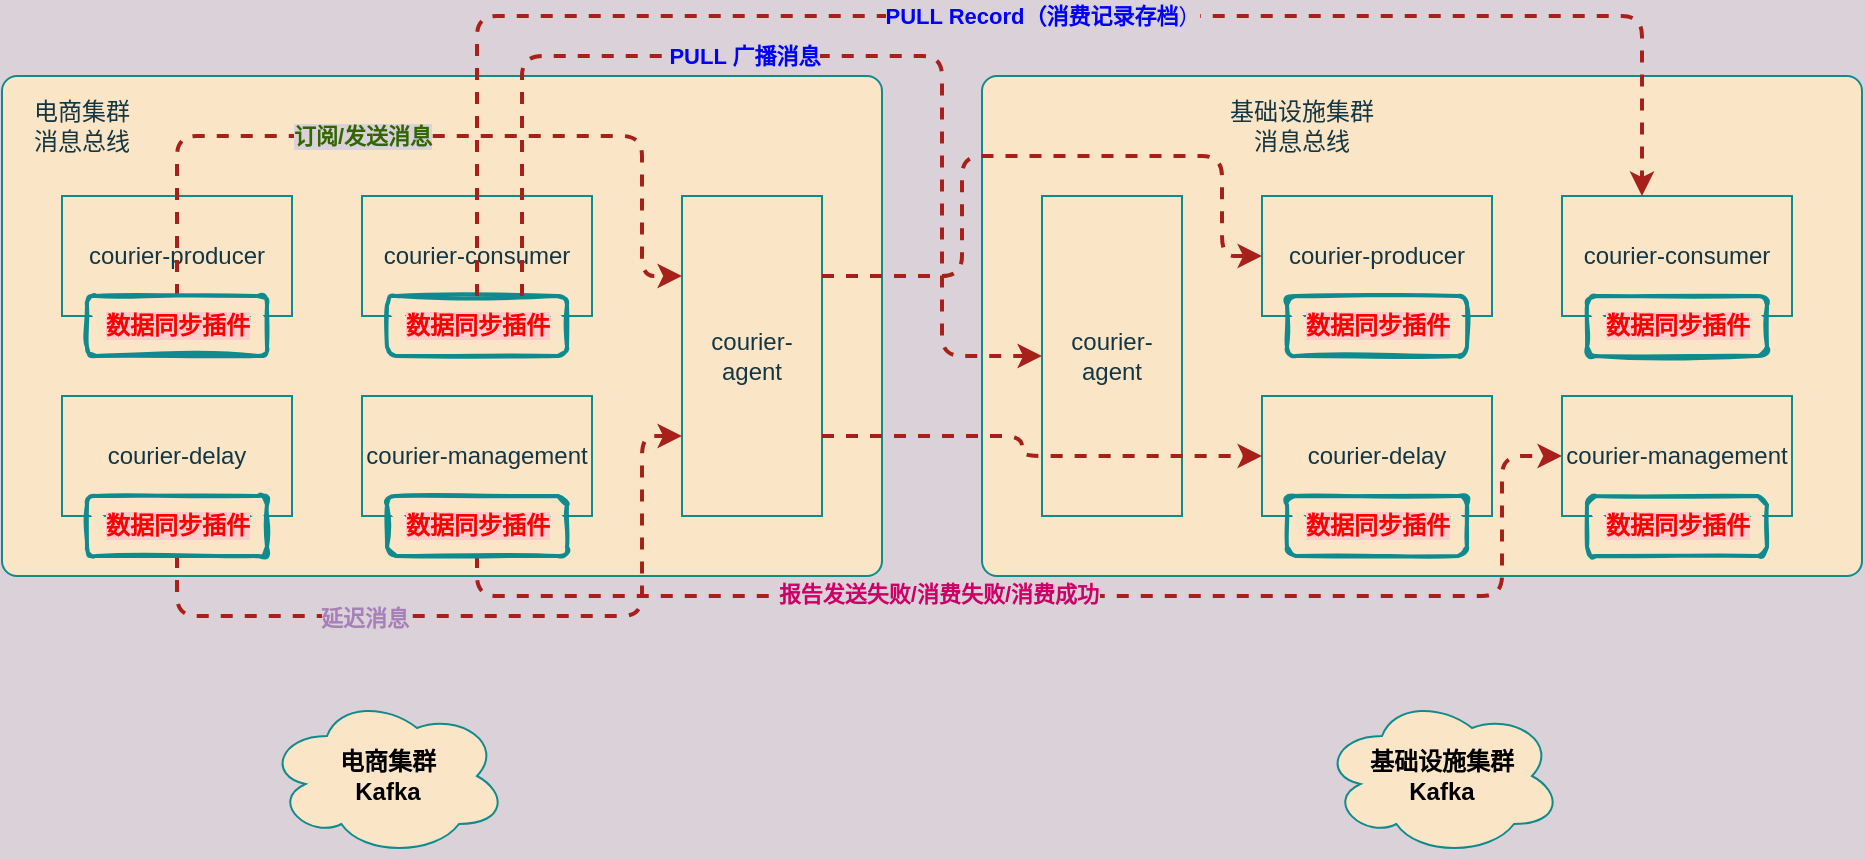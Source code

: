 <mxfile version="22.1.2" type="device" pages="2">
  <diagram id="MfODxT4glgtbZVAaTSRO" name="消息总线2.0升级示意图">
    <mxGraphModel dx="1870" dy="967" grid="1" gridSize="10" guides="1" tooltips="1" connect="1" arrows="1" fold="1" page="1" pageScale="1" pageWidth="1100" pageHeight="1700" background="#DAD2D8" math="0" shadow="0">
      <root>
        <mxCell id="0" />
        <mxCell id="1" parent="0" />
        <mxCell id="23" value="" style="rounded=1;whiteSpace=wrap;html=1;arcSize=3;fillColor=#FAE5C7;strokeColor=#0F8B8D;fontColor=#143642;" parent="1" vertex="1">
          <mxGeometry x="10" y="130" width="440" height="250" as="geometry" />
        </mxCell>
        <mxCell id="2" value="courier-producer" style="rounded=0;whiteSpace=wrap;html=1;fillColor=#FAE5C7;strokeColor=#0F8B8D;fontColor=#143642;" parent="1" vertex="1">
          <mxGeometry x="40" y="190" width="115" height="60" as="geometry" />
        </mxCell>
        <mxCell id="20" value="电商集群消息总线" style="text;html=1;strokeColor=none;fillColor=none;align=center;verticalAlign=middle;whiteSpace=wrap;rounded=0;fontColor=#143642;" parent="1" vertex="1">
          <mxGeometry x="20" y="140" width="60" height="30" as="geometry" />
        </mxCell>
        <mxCell id="24" value="courier-consumer" style="rounded=0;whiteSpace=wrap;html=1;fillColor=#FAE5C7;strokeColor=#0F8B8D;fontColor=#143642;" parent="1" vertex="1">
          <mxGeometry x="190" y="190" width="115" height="60" as="geometry" />
        </mxCell>
        <mxCell id="25" value="courier-management" style="rounded=0;whiteSpace=wrap;html=1;fillColor=#FAE5C7;strokeColor=#0F8B8D;fontColor=#143642;" parent="1" vertex="1">
          <mxGeometry x="190" y="290" width="115" height="60" as="geometry" />
        </mxCell>
        <mxCell id="26" value="courier-delay" style="rounded=0;whiteSpace=wrap;html=1;fillColor=#FAE5C7;strokeColor=#0F8B8D;fontColor=#143642;" parent="1" vertex="1">
          <mxGeometry x="40" y="290" width="115" height="60" as="geometry" />
        </mxCell>
        <mxCell id="27" value="courier-agent" style="rounded=0;whiteSpace=wrap;html=1;fillColor=#FAE5C7;strokeColor=#0F8B8D;fontColor=#143642;" parent="1" vertex="1">
          <mxGeometry x="350" y="190" width="70" height="160" as="geometry" />
        </mxCell>
        <mxCell id="28" value="" style="rounded=1;whiteSpace=wrap;html=1;arcSize=3;fillColor=#FAE5C7;strokeColor=#0F8B8D;fontColor=#143642;" parent="1" vertex="1">
          <mxGeometry x="500" y="130" width="440" height="250" as="geometry" />
        </mxCell>
        <mxCell id="52" style="edgeStyle=orthogonalEdgeStyle;orthogonalLoop=1;jettySize=auto;html=1;exitX=1;exitY=0.25;exitDx=0;exitDy=0;entryX=0;entryY=0.5;entryDx=0;entryDy=0;dashed=1;fontColor=#143642;strokeColor=#A8201A;rounded=1;strokeWidth=2;labelBackgroundColor=#DAD2D8;" parent="1" source="27" target="29" edge="1">
          <mxGeometry relative="1" as="geometry">
            <Array as="points">
              <mxPoint x="490" y="230" />
              <mxPoint x="490" y="170" />
              <mxPoint x="620" y="170" />
              <mxPoint x="620" y="220" />
            </Array>
          </mxGeometry>
        </mxCell>
        <mxCell id="29" value="courier-producer" style="rounded=0;whiteSpace=wrap;html=1;fillColor=#FAE5C7;strokeColor=#0F8B8D;fontColor=#143642;" parent="1" vertex="1">
          <mxGeometry x="640" y="190" width="115" height="60" as="geometry" />
        </mxCell>
        <mxCell id="30" value="基础设施集群消息总线" style="text;html=1;strokeColor=none;fillColor=none;align=center;verticalAlign=middle;whiteSpace=wrap;rounded=0;fontColor=#143642;" parent="1" vertex="1">
          <mxGeometry x="620" y="140" width="80" height="30" as="geometry" />
        </mxCell>
        <mxCell id="31" value="courier-consumer" style="rounded=0;whiteSpace=wrap;html=1;fillColor=#FAE5C7;strokeColor=#0F8B8D;fontColor=#143642;" parent="1" vertex="1">
          <mxGeometry x="790" y="190" width="115" height="60" as="geometry" />
        </mxCell>
        <mxCell id="32" value="courier-management" style="rounded=0;whiteSpace=wrap;html=1;fillColor=#FAE5C7;strokeColor=#0F8B8D;fontColor=#143642;" parent="1" vertex="1">
          <mxGeometry x="790" y="290" width="115" height="60" as="geometry" />
        </mxCell>
        <mxCell id="33" value="courier-delay" style="rounded=0;whiteSpace=wrap;html=1;fillColor=#FAE5C7;strokeColor=#0F8B8D;fontColor=#143642;" parent="1" vertex="1">
          <mxGeometry x="640" y="290" width="115" height="60" as="geometry" />
        </mxCell>
        <mxCell id="34" value="courier-agent" style="rounded=0;whiteSpace=wrap;html=1;fillColor=#FAE5C7;strokeColor=#0F8B8D;fontColor=#143642;" parent="1" vertex="1">
          <mxGeometry x="530" y="190" width="70" height="160" as="geometry" />
        </mxCell>
        <mxCell id="49" style="edgeStyle=orthogonalEdgeStyle;shape=link;rounded=0;orthogonalLoop=1;jettySize=auto;html=1;exitX=0.5;exitY=0;exitDx=0;exitDy=0;entryX=0.5;entryY=0;entryDx=0;entryDy=0;dashed=1;fontColor=#143642;strokeColor=none;labelBackgroundColor=#DAD2D8;" parent="1" source="35" target="39" edge="1">
          <mxGeometry relative="1" as="geometry">
            <Array as="points">
              <mxPoint x="98" y="100" />
              <mxPoint x="698" y="100" />
            </Array>
          </mxGeometry>
        </mxCell>
        <mxCell id="51" style="edgeStyle=orthogonalEdgeStyle;rounded=1;orthogonalLoop=1;jettySize=auto;html=1;exitX=0.5;exitY=0;exitDx=0;exitDy=0;entryX=0;entryY=0.25;entryDx=0;entryDy=0;dashed=1;fontColor=#143642;strokeColor=#A8201A;strokeWidth=2;labelBackgroundColor=#DAD2D8;" parent="1" source="35" target="27" edge="1">
          <mxGeometry relative="1" as="geometry">
            <Array as="points">
              <mxPoint x="98" y="160" />
              <mxPoint x="330" y="160" />
              <mxPoint x="330" y="230" />
            </Array>
          </mxGeometry>
        </mxCell>
        <mxCell id="70" value="&lt;b&gt;&lt;font color=&quot;#336600&quot;&gt;订阅/发送消息&lt;/font&gt;&lt;/b&gt;" style="edgeLabel;html=1;align=center;verticalAlign=middle;resizable=0;points=[];fontColor=#143642;labelBackgroundColor=#DAD2D8;" parent="51" vertex="1" connectable="0">
          <mxGeometry x="-0.118" y="2" relative="1" as="geometry">
            <mxPoint x="-5" y="2" as="offset" />
          </mxGeometry>
        </mxCell>
        <mxCell id="35" value="&lt;b&gt;&lt;font color=&quot;#ff0000&quot; style=&quot;background-color: rgb(255, 204, 204);&quot;&gt;数据同步插件&lt;/font&gt;&lt;/b&gt;" style="rounded=1;whiteSpace=wrap;html=1;strokeWidth=2;fillWeight=4;hachureGap=8;hachureAngle=45;fillColor=#FAE5C7;sketch=1;strokeColor=#0F8B8D;fontColor=#143642;" parent="1" vertex="1">
          <mxGeometry x="52.5" y="240" width="90" height="30" as="geometry" />
        </mxCell>
        <mxCell id="36" value="&lt;b&gt;&lt;font style=&quot;background-color: rgb(255, 204, 204);&quot; color=&quot;#ff0000&quot;&gt;数据同步插件&lt;/font&gt;&lt;/b&gt;" style="rounded=1;whiteSpace=wrap;html=1;strokeWidth=2;fillWeight=4;hachureGap=8;hachureAngle=45;fillColor=#FAE5C7;sketch=1;strokeColor=#0F8B8D;fontColor=#143642;" parent="1" vertex="1">
          <mxGeometry x="202.5" y="240" width="90" height="30" as="geometry" />
        </mxCell>
        <mxCell id="55" style="edgeStyle=orthogonalEdgeStyle;rounded=1;orthogonalLoop=1;jettySize=auto;html=1;exitX=0.5;exitY=1;exitDx=0;exitDy=0;entryX=0;entryY=0.75;entryDx=0;entryDy=0;dashed=1;strokeColor=#A8201A;strokeWidth=2;fontColor=#143642;labelBackgroundColor=#DAD2D8;" parent="1" source="37" target="27" edge="1">
          <mxGeometry relative="1" as="geometry">
            <Array as="points">
              <mxPoint x="98" y="400" />
              <mxPoint x="330" y="400" />
              <mxPoint x="330" y="310" />
            </Array>
          </mxGeometry>
        </mxCell>
        <mxCell id="71" value="&lt;b&gt;&lt;font color=&quot;#a680b8&quot;&gt;延迟消息&lt;/font&gt;&lt;/b&gt;" style="edgeLabel;html=1;align=center;verticalAlign=middle;resizable=0;points=[];fontColor=#143642;labelBackgroundColor=#DAD2D8;" parent="55" vertex="1" connectable="0">
          <mxGeometry x="-0.342" y="-1" relative="1" as="geometry">
            <mxPoint x="1" as="offset" />
          </mxGeometry>
        </mxCell>
        <mxCell id="37" value="&lt;b&gt;&lt;font style=&quot;background-color: rgb(255, 204, 204);&quot; color=&quot;#ff0000&quot;&gt;数据同步插件&lt;/font&gt;&lt;/b&gt;" style="rounded=1;whiteSpace=wrap;html=1;strokeWidth=2;fillWeight=4;hachureGap=8;hachureAngle=45;fillColor=#FAE5C7;sketch=1;strokeColor=#0F8B8D;fontColor=#143642;" parent="1" vertex="1">
          <mxGeometry x="52.5" y="340" width="90" height="30" as="geometry" />
        </mxCell>
        <mxCell id="72" style="edgeStyle=orthogonalEdgeStyle;rounded=1;orthogonalLoop=1;jettySize=auto;html=1;exitX=0.5;exitY=1;exitDx=0;exitDy=0;dashed=1;strokeColor=#A8201A;strokeWidth=2;fontColor=#143642;fillColor=#FAE5C7;labelBackgroundColor=#DAD2D8;" parent="1" source="38" target="32" edge="1">
          <mxGeometry relative="1" as="geometry">
            <Array as="points">
              <mxPoint x="248" y="390" />
              <mxPoint x="760" y="390" />
              <mxPoint x="760" y="320" />
            </Array>
          </mxGeometry>
        </mxCell>
        <mxCell id="73" value="&lt;b&gt;&lt;font color=&quot;#cc0066&quot;&gt;报告发送失败/消费失败/消费成功&lt;/font&gt;&lt;/b&gt;" style="edgeLabel;html=1;align=center;verticalAlign=middle;resizable=0;points=[];fontColor=#143642;labelBackgroundColor=#DAD2D8;" parent="72" vertex="1" connectable="0">
          <mxGeometry x="-0.211" y="1" relative="1" as="geometry">
            <mxPoint x="1" as="offset" />
          </mxGeometry>
        </mxCell>
        <mxCell id="38" value="&lt;b&gt;&lt;font style=&quot;background-color: rgb(255, 204, 204);&quot; color=&quot;#ff0000&quot;&gt;数据同步插件&lt;/font&gt;&lt;/b&gt;" style="rounded=1;whiteSpace=wrap;html=1;strokeWidth=2;fillWeight=4;hachureGap=8;hachureAngle=45;fillColor=#FAE5C7;sketch=1;strokeColor=#0F8B8D;fontColor=#143642;" parent="1" vertex="1">
          <mxGeometry x="202.5" y="340" width="90" height="30" as="geometry" />
        </mxCell>
        <mxCell id="39" value="&lt;b&gt;&lt;font style=&quot;background-color: rgb(255, 204, 204);&quot; color=&quot;#ff0000&quot;&gt;数据同步插件&lt;/font&gt;&lt;/b&gt;" style="rounded=1;whiteSpace=wrap;html=1;strokeWidth=2;fillWeight=4;hachureGap=8;hachureAngle=45;fillColor=#FAE5C7;sketch=1;strokeColor=#0F8B8D;fontColor=#143642;" parent="1" vertex="1">
          <mxGeometry x="652.5" y="240" width="90" height="30" as="geometry" />
        </mxCell>
        <mxCell id="40" value="&lt;b&gt;&lt;font style=&quot;background-color: rgb(255, 204, 204);&quot; color=&quot;#ff0000&quot;&gt;数据同步插件&lt;/font&gt;&lt;/b&gt;" style="rounded=1;whiteSpace=wrap;html=1;strokeWidth=2;fillWeight=4;hachureGap=8;hachureAngle=45;fillColor=#FAE5C7;sketch=1;strokeColor=#0F8B8D;fontColor=#143642;" parent="1" vertex="1">
          <mxGeometry x="652.5" y="340" width="90" height="30" as="geometry" />
        </mxCell>
        <mxCell id="41" value="&lt;b&gt;&lt;font style=&quot;background-color: rgb(255, 204, 204);&quot; color=&quot;#ff0000&quot;&gt;数据同步插件&lt;/font&gt;&lt;/b&gt;" style="rounded=1;whiteSpace=wrap;html=1;strokeWidth=2;fillWeight=4;hachureGap=8;hachureAngle=45;fillColor=#FAE5C7;sketch=1;strokeColor=#0F8B8D;fontColor=#143642;" parent="1" vertex="1">
          <mxGeometry x="802.5" y="340" width="90" height="30" as="geometry" />
        </mxCell>
        <mxCell id="42" value="&lt;b&gt;&lt;font style=&quot;background-color: rgb(255, 204, 204);&quot; color=&quot;#ff0000&quot;&gt;数据同步插件&lt;/font&gt;&lt;/b&gt;" style="rounded=1;whiteSpace=wrap;html=1;strokeWidth=2;fillWeight=4;hachureGap=8;hachureAngle=45;fillColor=#FAE5C7;sketch=1;strokeColor=#0F8B8D;fontColor=#143642;" parent="1" vertex="1">
          <mxGeometry x="802.5" y="240" width="90" height="30" as="geometry" />
        </mxCell>
        <mxCell id="43" value="&lt;b&gt;&lt;font color=&quot;#000000&quot;&gt;电商集群&lt;br&gt;Kafka&lt;/font&gt;&lt;/b&gt;" style="ellipse;shape=cloud;whiteSpace=wrap;html=1;fontColor=#143642;fillColor=#FAE5C7;strokeColor=#0F8B8D;" parent="1" vertex="1">
          <mxGeometry x="142.5" y="440" width="120" height="80" as="geometry" />
        </mxCell>
        <mxCell id="44" value="&lt;b&gt;&lt;font color=&quot;#000000&quot;&gt;基础设施集群&lt;br&gt;Kafka&lt;/font&gt;&lt;/b&gt;" style="ellipse;shape=cloud;whiteSpace=wrap;html=1;fontColor=#143642;fillColor=#FAE5C7;strokeColor=#0F8B8D;" parent="1" vertex="1">
          <mxGeometry x="670" y="440" width="120" height="80" as="geometry" />
        </mxCell>
        <mxCell id="54" style="edgeStyle=orthogonalEdgeStyle;rounded=1;orthogonalLoop=1;jettySize=auto;html=1;exitX=0.5;exitY=0;exitDx=0;exitDy=0;dashed=1;strokeColor=#A8201A;strokeWidth=2;fontColor=#143642;labelBackgroundColor=#DAD2D8;" parent="1" source="36" target="31" edge="1">
          <mxGeometry relative="1" as="geometry">
            <mxPoint x="820" y="190" as="targetPoint" />
            <Array as="points">
              <mxPoint x="248" y="100" />
              <mxPoint x="830" y="100" />
            </Array>
          </mxGeometry>
        </mxCell>
        <mxCell id="57" value="&lt;font color=&quot;#0000ff&quot;&gt;&lt;b style=&quot;&quot;&gt;PULL Record（消费记录存档&lt;/b&gt;）&lt;/font&gt;" style="edgeLabel;html=1;align=center;verticalAlign=middle;resizable=0;points=[];fontColor=#143642;labelBackgroundColor=#DAD2D8;" parent="54" vertex="1" connectable="0">
          <mxGeometry x="-0.152" y="3" relative="1" as="geometry">
            <mxPoint x="78" y="3" as="offset" />
          </mxGeometry>
        </mxCell>
        <mxCell id="56" style="edgeStyle=orthogonalEdgeStyle;rounded=1;orthogonalLoop=1;jettySize=auto;html=1;exitX=1;exitY=0.75;exitDx=0;exitDy=0;entryX=0;entryY=0.5;entryDx=0;entryDy=0;dashed=1;strokeColor=#A8201A;strokeWidth=2;fontColor=#143642;labelBackgroundColor=#DAD2D8;" parent="1" source="27" target="33" edge="1">
          <mxGeometry relative="1" as="geometry">
            <Array as="points">
              <mxPoint x="520" y="310" />
              <mxPoint x="520" y="320" />
            </Array>
          </mxGeometry>
        </mxCell>
        <mxCell id="62" style="edgeStyle=orthogonalEdgeStyle;rounded=1;orthogonalLoop=1;jettySize=auto;html=1;exitX=0.75;exitY=0;exitDx=0;exitDy=0;dashed=1;strokeColor=#A8201A;strokeWidth=2;fontColor=#143642;entryX=0;entryY=0.5;entryDx=0;entryDy=0;labelBackgroundColor=#DAD2D8;" parent="1" source="36" target="34" edge="1">
          <mxGeometry relative="1" as="geometry">
            <mxPoint x="240" y="280" as="sourcePoint" />
            <mxPoint x="340" y="280" as="targetPoint" />
            <Array as="points">
              <mxPoint x="270" y="120" />
              <mxPoint x="480" y="120" />
              <mxPoint x="480" y="270" />
            </Array>
          </mxGeometry>
        </mxCell>
        <mxCell id="65" value="&lt;b&gt;&lt;font color=&quot;#0000ff&quot;&gt;PULL 广播消息&lt;/font&gt;&lt;/b&gt;" style="edgeLabel;html=1;align=center;verticalAlign=middle;resizable=0;points=[];fontColor=#143642;labelBackgroundColor=#DAD2D8;" parent="62" vertex="1" connectable="0">
          <mxGeometry x="0.02" y="1" relative="1" as="geometry">
            <mxPoint x="-40" y="1" as="offset" />
          </mxGeometry>
        </mxCell>
      </root>
    </mxGraphModel>
  </diagram>
  <diagram id="48plDCBX0eDqBpxswiQl" name="第 2 页">
    <mxGraphModel dx="10540" dy="5134" grid="0" gridSize="10" guides="1" tooltips="1" connect="1" arrows="1" fold="1" page="0" pageScale="1" pageWidth="3300" pageHeight="2339" background="#F4F1DE" math="0" shadow="0">
      <root>
        <mxCell id="0" />
        <mxCell id="1" parent="0" />
        <mxCell id="92rEHbwfL_dCJVszTuG9-93" value="" style="rounded=0;whiteSpace=wrap;html=1;dashed=1;dashPattern=1 4;sketch=1;hachureGap=4;strokeColor=#E07A5F;fontFamily=Architects Daughter;fontSource=https%3A%2F%2Ffonts.googleapis.com%2Fcss%3Ffamily%3DArchitects%2BDaughter;fontSize=12;fontColor=#393C56;fillColor=#F2CC8F;" parent="1" vertex="1">
          <mxGeometry x="-6618.5" y="-1776" width="634.5" height="179" as="geometry" />
        </mxCell>
        <mxCell id="92rEHbwfL_dCJVszTuG9-91" value="" style="rounded=0;whiteSpace=wrap;html=1;dashed=1;dashPattern=1 4;sketch=1;hachureGap=4;strokeColor=#E07A5F;fontFamily=Architects Daughter;fontSource=https%3A%2F%2Ffonts.googleapis.com%2Fcss%3Ffamily%3DArchitects%2BDaughter;fontSize=12;fontColor=#393C56;fillColor=#F2CC8F;" parent="1" vertex="1">
          <mxGeometry x="-6619" y="-2040" width="637" height="232" as="geometry" />
        </mxCell>
        <mxCell id="92rEHbwfL_dCJVszTuG9-88" value="" style="rounded=0;whiteSpace=wrap;html=1;sketch=1;hachureGap=4;strokeColor=#E07A5F;fontFamily=Architects Daughter;fontSource=https%3A%2F%2Ffonts.googleapis.com%2Fcss%3Ffamily%3DArchitects%2BDaughter;fontSize=12;fontColor=#393C56;fillColor=#F2CC8F;dashed=1;dashPattern=1 4;" parent="1" vertex="1">
          <mxGeometry x="-6619" y="-2270" width="635" height="205" as="geometry" />
        </mxCell>
        <mxCell id="92rEHbwfL_dCJVszTuG9-85" value="" style="rounded=0;whiteSpace=wrap;html=1;hachureGap=4;sketch=1;fillColor=#1ba1e2;strokeColor=#006EAF;fontColor=#ffffff;" parent="1" vertex="1">
          <mxGeometry x="-6596" y="-2133" width="217" height="50" as="geometry" />
        </mxCell>
        <mxCell id="92rEHbwfL_dCJVszTuG9-7" style="edgeStyle=none;sketch=1;hachureGap=4;orthogonalLoop=1;jettySize=auto;html=1;exitX=1;exitY=0.5;exitDx=0;exitDy=0;entryX=0;entryY=0.5;entryDx=0;entryDy=0;strokeColor=#E07A5F;fontFamily=Architects Daughter;fontSource=https%3A%2F%2Ffonts.googleapis.com%2Fcss%3Ffamily%3DArchitects%2BDaughter;fontSize=16;fontColor=#393C56;endArrow=open;endFill=0;startSize=14;endSize=14;sourcePerimeterSpacing=8;targetPerimeterSpacing=8;fillColor=#F2CC8F;" parent="1" source="F3UbSJSfpy2J_6zOCh7w-1" target="92rEHbwfL_dCJVszTuG9-1" edge="1">
          <mxGeometry relative="1" as="geometry" />
        </mxCell>
        <mxCell id="92rEHbwfL_dCJVszTuG9-12" value="RPC" style="edgeLabel;html=1;align=center;verticalAlign=middle;resizable=0;points=[];fontSize=12;fontFamily=Architects Daughter;fontColor=#393C56;" parent="92rEHbwfL_dCJVszTuG9-7" vertex="1" connectable="0">
          <mxGeometry x="-0.19" y="2" relative="1" as="geometry">
            <mxPoint as="offset" />
          </mxGeometry>
        </mxCell>
        <mxCell id="F3UbSJSfpy2J_6zOCh7w-1" value="订单服务" style="rounded=0;whiteSpace=wrap;html=1;hachureGap=4;sketch=1;fillColor=#F2CC8F;strokeColor=#E07A5F;fontColor=#393C56;" parent="1" vertex="1">
          <mxGeometry x="-6573" y="-2601.54" width="99" height="45" as="geometry" />
        </mxCell>
        <mxCell id="92rEHbwfL_dCJVszTuG9-28" style="edgeStyle=none;sketch=1;hachureGap=4;orthogonalLoop=1;jettySize=auto;html=1;exitX=0.25;exitY=1;exitDx=0;exitDy=0;entryX=0.25;entryY=0;entryDx=0;entryDy=0;shadow=0;strokeColor=#E07A5F;fontFamily=Architects Daughter;fontSource=https%3A%2F%2Ffonts.googleapis.com%2Fcss%3Ffamily%3DArchitects%2BDaughter;fontSize=12;fontColor=#393C56;endArrow=open;endFill=0;sourcePerimeterSpacing=8;targetPerimeterSpacing=8;fillColor=#F2CC8F;" parent="1" source="92rEHbwfL_dCJVszTuG9-1" target="92rEHbwfL_dCJVszTuG9-2" edge="1">
          <mxGeometry relative="1" as="geometry" />
        </mxCell>
        <mxCell id="92rEHbwfL_dCJVszTuG9-1" value="消息生产" style="rounded=0;whiteSpace=wrap;html=1;hachureGap=4;sketch=1;fillColor=#cdeb8b;strokeColor=#36393d;" parent="1" vertex="1">
          <mxGeometry x="-6314" y="-2601.54" width="99" height="45" as="geometry" />
        </mxCell>
        <mxCell id="92rEHbwfL_dCJVszTuG9-29" style="edgeStyle=none;sketch=1;hachureGap=4;orthogonalLoop=1;jettySize=auto;html=1;exitX=0.25;exitY=1;exitDx=0;exitDy=0;entryX=0.25;entryY=0;entryDx=0;entryDy=0;shadow=0;strokeColor=#E07A5F;fontFamily=Architects Daughter;fontSource=https%3A%2F%2Ffonts.googleapis.com%2Fcss%3Ffamily%3DArchitects%2BDaughter;fontSize=12;fontColor=#393C56;endArrow=open;endFill=0;sourcePerimeterSpacing=8;targetPerimeterSpacing=8;fillColor=#F2CC8F;" parent="1" source="92rEHbwfL_dCJVszTuG9-2" target="92rEHbwfL_dCJVszTuG9-3" edge="1">
          <mxGeometry relative="1" as="geometry" />
        </mxCell>
        <mxCell id="92rEHbwfL_dCJVszTuG9-30" style="edgeStyle=none;sketch=1;hachureGap=4;orthogonalLoop=1;jettySize=auto;html=1;exitX=0.75;exitY=0;exitDx=0;exitDy=0;entryX=0.75;entryY=1;entryDx=0;entryDy=0;shadow=0;strokeColor=#E07A5F;fontFamily=Architects Daughter;fontSource=https%3A%2F%2Ffonts.googleapis.com%2Fcss%3Ffamily%3DArchitects%2BDaughter;fontSize=12;fontColor=#393C56;endArrow=open;endFill=0;sourcePerimeterSpacing=8;targetPerimeterSpacing=8;fillColor=#F2CC8F;" parent="1" source="92rEHbwfL_dCJVszTuG9-2" target="92rEHbwfL_dCJVszTuG9-1" edge="1">
          <mxGeometry relative="1" as="geometry" />
        </mxCell>
        <mxCell id="92rEHbwfL_dCJVszTuG9-2" value="Kafka集群" style="rounded=0;whiteSpace=wrap;html=1;hachureGap=4;sketch=1;fillColor=#cdeb8b;strokeColor=#36393d;" parent="1" vertex="1">
          <mxGeometry x="-6314" y="-2522" width="99" height="45" as="geometry" />
        </mxCell>
        <mxCell id="92rEHbwfL_dCJVszTuG9-10" style="edgeStyle=none;sketch=1;hachureGap=4;orthogonalLoop=1;jettySize=auto;html=1;exitX=1;exitY=0.5;exitDx=0;exitDy=0;entryX=0;entryY=0.5;entryDx=0;entryDy=0;strokeColor=#E07A5F;fontFamily=Architects Daughter;fontSource=https%3A%2F%2Ffonts.googleapis.com%2Fcss%3Ffamily%3DArchitects%2BDaughter;fontSize=12;fontColor=#393C56;endArrow=open;endFill=0;startSize=14;endSize=14;sourcePerimeterSpacing=8;targetPerimeterSpacing=8;fillColor=#F2CC8F;" parent="1" source="92rEHbwfL_dCJVszTuG9-3" target="92rEHbwfL_dCJVszTuG9-9" edge="1">
          <mxGeometry relative="1" as="geometry" />
        </mxCell>
        <mxCell id="92rEHbwfL_dCJVszTuG9-11" value="RPC" style="edgeLabel;html=1;align=center;verticalAlign=middle;resizable=0;points=[];fontSize=12;fontFamily=Architects Daughter;fontColor=#393C56;" parent="92rEHbwfL_dCJVszTuG9-10" vertex="1" connectable="0">
          <mxGeometry x="0.109" y="-1" relative="1" as="geometry">
            <mxPoint as="offset" />
          </mxGeometry>
        </mxCell>
        <mxCell id="92rEHbwfL_dCJVszTuG9-27" style="edgeStyle=none;sketch=1;hachureGap=4;orthogonalLoop=1;jettySize=auto;html=1;exitX=0.75;exitY=0;exitDx=0;exitDy=0;entryX=0.75;entryY=1;entryDx=0;entryDy=0;shadow=0;strokeColor=#E07A5F;fontFamily=Architects Daughter;fontSource=https%3A%2F%2Ffonts.googleapis.com%2Fcss%3Ffamily%3DArchitects%2BDaughter;fontSize=12;fontColor=#393C56;endArrow=open;endFill=0;sourcePerimeterSpacing=8;targetPerimeterSpacing=8;fillColor=#F2CC8F;" parent="1" source="92rEHbwfL_dCJVszTuG9-3" target="92rEHbwfL_dCJVszTuG9-2" edge="1">
          <mxGeometry relative="1" as="geometry" />
        </mxCell>
        <mxCell id="92rEHbwfL_dCJVszTuG9-3" value="消息消费" style="rounded=0;whiteSpace=wrap;html=1;hachureGap=4;sketch=1;fillColor=#cdeb8b;strokeColor=#36393d;" parent="1" vertex="1">
          <mxGeometry x="-6314" y="-2441.54" width="99" height="45" as="geometry" />
        </mxCell>
        <mxCell id="92rEHbwfL_dCJVszTuG9-9" value="用户服务" style="rounded=0;whiteSpace=wrap;html=1;hachureGap=4;sketch=1;fillColor=#F2CC8F;strokeColor=#E07A5F;fontColor=#393C56;" parent="1" vertex="1">
          <mxGeometry x="-6050" y="-2441.54" width="99" height="45" as="geometry" />
        </mxCell>
        <mxCell id="92rEHbwfL_dCJVszTuG9-14" value="" style="edgeStyle=none;orthogonalLoop=1;jettySize=auto;html=1;sketch=0;hachureGap=4;strokeColor=#0e8088;fontFamily=Architects Daughter;fontSource=https%3A%2F%2Ffonts.googleapis.com%2Fcss%3Ffamily%3DArchitects%2BDaughter;fontSize=12;fontColor=#393C56;endArrow=none;endFill=0;startSize=14;endSize=14;sourcePerimeterSpacing=8;targetPerimeterSpacing=8;fillColor=#b0e3e6;dashed=1;dashPattern=1 4;" parent="1" edge="1">
          <mxGeometry width="120" relative="1" as="geometry">
            <mxPoint x="-6342" y="-2626" as="sourcePoint" />
            <mxPoint x="-6342" y="-2364" as="targetPoint" />
            <Array as="points" />
          </mxGeometry>
        </mxCell>
        <mxCell id="92rEHbwfL_dCJVszTuG9-15" value="" style="edgeStyle=none;orthogonalLoop=1;jettySize=auto;html=1;sketch=0;hachureGap=4;strokeColor=#0e8088;fontFamily=Architects Daughter;fontSource=https%3A%2F%2Ffonts.googleapis.com%2Fcss%3Ffamily%3DArchitects%2BDaughter;fontSize=12;fontColor=#393C56;endArrow=none;endFill=0;startSize=14;endSize=14;sourcePerimeterSpacing=8;targetPerimeterSpacing=8;fillColor=#b0e3e6;dashed=1;dashPattern=1 4;" parent="1" edge="1">
          <mxGeometry width="120" relative="1" as="geometry">
            <mxPoint x="-6194" y="-2622" as="sourcePoint" />
            <mxPoint x="-6194" y="-2360" as="targetPoint" />
            <Array as="points" />
          </mxGeometry>
        </mxCell>
        <mxCell id="92rEHbwfL_dCJVszTuG9-16" value="消息服务" style="text;html=1;align=center;verticalAlign=middle;resizable=0;points=[];autosize=1;strokeColor=none;fillColor=none;dashed=1;sketch=1;hachureGap=4;fontFamily=Architects Daughter;fontSource=https%3A%2F%2Ffonts.googleapis.com%2Fcss%3Ffamily%3DArchitects%2BDaughter;fontSize=12;fontColor=#393C56;" parent="1" vertex="1">
          <mxGeometry x="-6297.5" y="-2673" width="66" height="26" as="geometry" />
        </mxCell>
        <mxCell id="92rEHbwfL_dCJVszTuG9-17" value="" style="edgeStyle=none;orthogonalLoop=1;jettySize=auto;html=1;sketch=0;hachureGap=4;strokeColor=#b46504;fontFamily=Architects Daughter;fontSource=https%3A%2F%2Ffonts.googleapis.com%2Fcss%3Ffamily%3DArchitects%2BDaughter;fontSize=12;fontColor=#393C56;endArrow=none;endFill=0;startSize=14;endSize=14;sourcePerimeterSpacing=8;targetPerimeterSpacing=8;fillColor=#fad7ac;dashed=1;dashPattern=1 4;" parent="1" edge="1">
          <mxGeometry width="120" relative="1" as="geometry">
            <mxPoint x="-6589" y="-2622" as="sourcePoint" />
            <mxPoint x="-6589" y="-2360" as="targetPoint" />
            <Array as="points" />
          </mxGeometry>
        </mxCell>
        <mxCell id="92rEHbwfL_dCJVszTuG9-18" value="" style="edgeStyle=none;orthogonalLoop=1;jettySize=auto;html=1;sketch=0;hachureGap=4;strokeColor=#b46504;fontFamily=Architects Daughter;fontSource=https%3A%2F%2Ffonts.googleapis.com%2Fcss%3Ffamily%3DArchitects%2BDaughter;fontSize=12;fontColor=#393C56;endArrow=none;endFill=0;startSize=14;endSize=14;sourcePerimeterSpacing=8;targetPerimeterSpacing=8;fillColor=#fad7ac;dashed=1;dashPattern=1 4;" parent="1" edge="1">
          <mxGeometry width="120" relative="1" as="geometry">
            <mxPoint x="-6460" y="-2622" as="sourcePoint" />
            <mxPoint x="-6460" y="-2360" as="targetPoint" />
            <Array as="points" />
          </mxGeometry>
        </mxCell>
        <mxCell id="92rEHbwfL_dCJVszTuG9-19" value="" style="edgeStyle=none;orthogonalLoop=1;jettySize=auto;html=1;sketch=0;hachureGap=4;strokeColor=#b46504;fontFamily=Architects Daughter;fontSource=https%3A%2F%2Ffonts.googleapis.com%2Fcss%3Ffamily%3DArchitects%2BDaughter;fontSize=12;fontColor=#393C56;endArrow=none;endFill=0;startSize=14;endSize=14;sourcePerimeterSpacing=8;targetPerimeterSpacing=8;fillColor=#fad7ac;dashed=1;dashPattern=1 4;" parent="1" edge="1">
          <mxGeometry width="120" relative="1" as="geometry">
            <mxPoint x="-6075" y="-2620" as="sourcePoint" />
            <mxPoint x="-6075" y="-2358" as="targetPoint" />
            <Array as="points" />
          </mxGeometry>
        </mxCell>
        <mxCell id="92rEHbwfL_dCJVszTuG9-20" value="" style="edgeStyle=none;orthogonalLoop=1;jettySize=auto;html=1;sketch=0;hachureGap=4;strokeColor=#b46504;fontFamily=Architects Daughter;fontSource=https%3A%2F%2Ffonts.googleapis.com%2Fcss%3Ffamily%3DArchitects%2BDaughter;fontSize=12;fontColor=#393C56;endArrow=none;endFill=0;startSize=14;endSize=14;sourcePerimeterSpacing=8;targetPerimeterSpacing=8;fillColor=#fad7ac;dashed=1;dashPattern=1 4;shadow=0;" parent="1" edge="1">
          <mxGeometry width="120" relative="1" as="geometry">
            <mxPoint x="-5931" y="-2625" as="sourcePoint" />
            <mxPoint x="-5931" y="-2363" as="targetPoint" />
            <Array as="points" />
          </mxGeometry>
        </mxCell>
        <mxCell id="92rEHbwfL_dCJVszTuG9-21" value="团队A" style="text;html=1;align=center;verticalAlign=middle;resizable=0;points=[];autosize=1;strokeColor=none;fillColor=none;dashed=1;sketch=1;hachureGap=4;fontFamily=Architects Daughter;fontSource=https%3A%2F%2Ffonts.googleapis.com%2Fcss%3Ffamily%3DArchitects%2BDaughter;fontSize=12;fontColor=#393C56;" parent="1" vertex="1">
          <mxGeometry x="-6545" y="-2673" width="50" height="26" as="geometry" />
        </mxCell>
        <mxCell id="92rEHbwfL_dCJVszTuG9-22" value="团队B" style="text;html=1;align=center;verticalAlign=middle;resizable=0;points=[];autosize=1;strokeColor=none;fillColor=none;dashed=1;sketch=1;hachureGap=4;fontFamily=Architects Daughter;fontSource=https%3A%2F%2Ffonts.googleapis.com%2Fcss%3Ffamily%3DArchitects%2BDaughter;fontSize=12;fontColor=#393C56;" parent="1" vertex="1">
          <mxGeometry x="-6031" y="-2673" width="51" height="26" as="geometry" />
        </mxCell>
        <mxCell id="92rEHbwfL_dCJVszTuG9-25" value="" style="edgeStyle=none;orthogonalLoop=1;jettySize=auto;html=1;rounded=1;shadow=0;sketch=1;hachureGap=4;strokeColor=#E07A5F;fontFamily=Architects Daughter;fontSource=https%3A%2F%2Ffonts.googleapis.com%2Fcss%3Ffamily%3DArchitects%2BDaughter;fontSize=12;fontColor=#393C56;endArrow=open;endFill=0;sourcePerimeterSpacing=8;targetPerimeterSpacing=8;fillColor=#F2CC8F;entryX=0;entryY=0.5;entryDx=0;entryDy=0;shape=flexArrow;startArrow=none;startFill=0;strokeWidth=1;endSize=6;startSize=6;" parent="1" target="F3UbSJSfpy2J_6zOCh7w-1" edge="1">
          <mxGeometry width="140" relative="1" as="geometry">
            <mxPoint x="-6667" y="-2579" as="sourcePoint" />
            <mxPoint x="-6573" y="-2579.38" as="targetPoint" />
            <Array as="points" />
          </mxGeometry>
        </mxCell>
        <mxCell id="92rEHbwfL_dCJVszTuG9-26" value="下单" style="edgeLabel;html=1;align=center;verticalAlign=middle;resizable=0;points=[];fontSize=12;fontFamily=Architects Daughter;fontColor=#393C56;" parent="92rEHbwfL_dCJVszTuG9-25" vertex="1" connectable="0">
          <mxGeometry x="-0.113" relative="1" as="geometry">
            <mxPoint as="offset" />
          </mxGeometry>
        </mxCell>
        <mxCell id="92rEHbwfL_dCJVszTuG9-35" style="edgeStyle=none;sketch=1;hachureGap=4;orthogonalLoop=1;jettySize=auto;html=1;exitX=0.25;exitY=1;exitDx=0;exitDy=0;entryX=0.25;entryY=0;entryDx=0;entryDy=0;shadow=0;strokeColor=#E07A5F;fontFamily=Architects Daughter;fontSource=https%3A%2F%2Ffonts.googleapis.com%2Fcss%3Ffamily%3DArchitects%2BDaughter;fontSize=12;fontColor=#393C56;endArrow=open;endFill=0;sourcePerimeterSpacing=8;targetPerimeterSpacing=8;fillColor=#F2CC8F;" parent="1" source="92rEHbwfL_dCJVszTuG9-36" target="92rEHbwfL_dCJVszTuG9-39" edge="1">
          <mxGeometry relative="1" as="geometry" />
        </mxCell>
        <mxCell id="92rEHbwfL_dCJVszTuG9-80" style="edgeStyle=none;shape=connector;sketch=1;hachureGap=4;orthogonalLoop=1;jettySize=auto;html=1;exitX=1;exitY=0.5;exitDx=0;exitDy=0;entryX=0;entryY=0.5;entryDx=0;entryDy=0;entryPerimeter=0;shadow=0;labelBackgroundColor=default;strokeColor=#E07A5F;fontFamily=Architects Daughter;fontSource=https%3A%2F%2Ffonts.googleapis.com%2Fcss%3Ffamily%3DArchitects%2BDaughter;fontSize=12;fontColor=#393C56;endArrow=open;endFill=0;startSize=2;endSize=6;sourcePerimeterSpacing=8;targetPerimeterSpacing=8;fillColor=#F2CC8F;curved=1;" parent="1" source="92rEHbwfL_dCJVszTuG9-36" target="92rEHbwfL_dCJVszTuG9-70" edge="1">
          <mxGeometry relative="1" as="geometry" />
        </mxCell>
        <mxCell id="92rEHbwfL_dCJVszTuG9-81" value="消息存储" style="edgeLabel;html=1;align=center;verticalAlign=middle;resizable=0;points=[];fontSize=12;fontFamily=Architects Daughter;fontColor=#393C56;" parent="92rEHbwfL_dCJVszTuG9-80" vertex="1" connectable="0">
          <mxGeometry x="0.099" y="1" relative="1" as="geometry">
            <mxPoint as="offset" />
          </mxGeometry>
        </mxCell>
        <mxCell id="92rEHbwfL_dCJVszTuG9-36" value="消息生产" style="rounded=0;whiteSpace=wrap;html=1;hachureGap=4;sketch=1;fillColor=#cdeb8b;strokeColor=#36393d;" parent="1" vertex="1">
          <mxGeometry x="-6590" y="-2013" width="99" height="45" as="geometry" />
        </mxCell>
        <mxCell id="92rEHbwfL_dCJVszTuG9-37" style="edgeStyle=none;sketch=1;hachureGap=4;orthogonalLoop=1;jettySize=auto;html=1;exitX=0.25;exitY=1;exitDx=0;exitDy=0;entryX=0.114;entryY=0.038;entryDx=0;entryDy=0;shadow=0;strokeColor=#E07A5F;fontFamily=Architects Daughter;fontSource=https%3A%2F%2Ffonts.googleapis.com%2Fcss%3Ffamily%3DArchitects%2BDaughter;fontSize=12;fontColor=#393C56;endArrow=open;endFill=0;sourcePerimeterSpacing=8;targetPerimeterSpacing=8;fillColor=#F2CC8F;entryPerimeter=0;" parent="1" source="92rEHbwfL_dCJVszTuG9-39" target="92rEHbwfL_dCJVszTuG9-43" edge="1">
          <mxGeometry relative="1" as="geometry" />
        </mxCell>
        <mxCell id="92rEHbwfL_dCJVszTuG9-38" style="edgeStyle=none;sketch=1;hachureGap=4;orthogonalLoop=1;jettySize=auto;html=1;exitX=0.75;exitY=0;exitDx=0;exitDy=0;entryX=0.75;entryY=1;entryDx=0;entryDy=0;shadow=0;strokeColor=#E07A5F;fontFamily=Architects Daughter;fontSource=https%3A%2F%2Ffonts.googleapis.com%2Fcss%3Ffamily%3DArchitects%2BDaughter;fontSize=12;fontColor=#393C56;endArrow=open;endFill=0;sourcePerimeterSpacing=8;targetPerimeterSpacing=8;fillColor=#F2CC8F;" parent="1" source="92rEHbwfL_dCJVszTuG9-39" target="92rEHbwfL_dCJVszTuG9-36" edge="1">
          <mxGeometry relative="1" as="geometry" />
        </mxCell>
        <mxCell id="92rEHbwfL_dCJVszTuG9-39" value="Kafka集群" style="rounded=0;whiteSpace=wrap;html=1;hachureGap=4;sketch=1;fillColor=#cdeb8b;strokeColor=#36393d;" parent="1" vertex="1">
          <mxGeometry x="-6590" y="-1938" width="99" height="45" as="geometry" />
        </mxCell>
        <mxCell id="92rEHbwfL_dCJVszTuG9-40" style="edgeStyle=none;sketch=1;hachureGap=4;orthogonalLoop=1;jettySize=auto;html=1;entryX=0.75;entryY=0;entryDx=0;entryDy=0;strokeColor=#E07A5F;fontFamily=Architects Daughter;fontSource=https%3A%2F%2Ffonts.googleapis.com%2Fcss%3Ffamily%3DArchitects%2BDaughter;fontSize=12;fontColor=#393C56;endArrow=open;endFill=0;startSize=14;endSize=8;sourcePerimeterSpacing=8;targetPerimeterSpacing=8;fillColor=#F2CC8F;exitX=0.151;exitY=0.974;exitDx=0;exitDy=0;exitPerimeter=0;" parent="1" source="92rEHbwfL_dCJVszTuG9-43" target="92rEHbwfL_dCJVszTuG9-107" edge="1">
          <mxGeometry relative="1" as="geometry">
            <mxPoint x="-6543" y="-1822" as="sourcePoint" />
          </mxGeometry>
        </mxCell>
        <mxCell id="92rEHbwfL_dCJVszTuG9-41" value="推送消息" style="edgeLabel;html=1;align=center;verticalAlign=middle;resizable=0;points=[];fontSize=12;fontFamily=Architects Daughter;fontColor=#393C56;" parent="92rEHbwfL_dCJVszTuG9-40" vertex="1" connectable="0">
          <mxGeometry x="0.109" y="-1" relative="1" as="geometry">
            <mxPoint x="1" y="-13" as="offset" />
          </mxGeometry>
        </mxCell>
        <mxCell id="92rEHbwfL_dCJVszTuG9-42" style="edgeStyle=none;sketch=1;hachureGap=4;orthogonalLoop=1;jettySize=auto;html=1;exitX=0.333;exitY=-0.037;exitDx=0;exitDy=0;entryX=0.75;entryY=1;entryDx=0;entryDy=0;shadow=0;strokeColor=#E07A5F;fontFamily=Architects Daughter;fontSource=https%3A%2F%2Ffonts.googleapis.com%2Fcss%3Ffamily%3DArchitects%2BDaughter;fontSize=12;fontColor=#393C56;endArrow=open;endFill=0;sourcePerimeterSpacing=8;targetPerimeterSpacing=8;fillColor=#F2CC8F;exitPerimeter=0;" parent="1" source="92rEHbwfL_dCJVszTuG9-43" target="92rEHbwfL_dCJVszTuG9-39" edge="1">
          <mxGeometry relative="1" as="geometry" />
        </mxCell>
        <mxCell id="92rEHbwfL_dCJVszTuG9-114" style="edgeStyle=none;shape=connector;curved=1;rounded=1;sketch=1;hachureGap=4;orthogonalLoop=1;jettySize=auto;html=1;exitX=1;exitY=0.5;exitDx=0;exitDy=0;entryX=0;entryY=0;entryDx=0;entryDy=46.5;entryPerimeter=0;shadow=0;labelBackgroundColor=default;strokeColor=#E07A5F;fontFamily=Architects Daughter;fontSource=https%3A%2F%2Ffonts.googleapis.com%2Fcss%3Ffamily%3DArchitects%2BDaughter;fontSize=12;fontColor=#000000;endArrow=open;endFill=0;startSize=2;endSize=8;sourcePerimeterSpacing=8;targetPerimeterSpacing=8;fillColor=#F2CC8F;" parent="1" source="92rEHbwfL_dCJVszTuG9-43" target="92rEHbwfL_dCJVszTuG9-70" edge="1">
          <mxGeometry relative="1" as="geometry" />
        </mxCell>
        <mxCell id="92rEHbwfL_dCJVszTuG9-115" value="消费记录" style="edgeLabel;html=1;align=center;verticalAlign=middle;resizable=0;points=[];fontSize=12;fontFamily=Architects Daughter;fontColor=#000000;" parent="92rEHbwfL_dCJVszTuG9-114" vertex="1" connectable="0">
          <mxGeometry x="-0.139" y="-2" relative="1" as="geometry">
            <mxPoint as="offset" />
          </mxGeometry>
        </mxCell>
        <mxCell id="92rEHbwfL_dCJVszTuG9-43" value="" style="rounded=0;whiteSpace=wrap;html=1;hachureGap=4;sketch=1;fillColor=#cdeb8b;strokeColor=#36393d;" parent="1" vertex="1">
          <mxGeometry x="-6590" y="-1867.54" width="224" height="44.54" as="geometry" />
        </mxCell>
        <mxCell id="92rEHbwfL_dCJVszTuG9-44" value="执行消息业务" style="rounded=0;whiteSpace=wrap;html=1;hachureGap=4;sketch=1;fillColor=#F2CC8F;strokeColor=#E07A5F;fontColor=#393C56;" parent="1" vertex="1">
          <mxGeometry x="-6590" y="-1658" width="99" height="45" as="geometry" />
        </mxCell>
        <mxCell id="92rEHbwfL_dCJVszTuG9-47" value="消息服务" style="text;html=1;align=center;verticalAlign=middle;resizable=0;points=[];autosize=1;strokeColor=none;fillColor=none;dashed=1;sketch=1;hachureGap=4;fontFamily=Architects Daughter;fontSource=https%3A%2F%2Ffonts.googleapis.com%2Fcss%3Ffamily%3DArchitects%2BDaughter;fontSize=12;fontColor=#393C56;" parent="1" vertex="1">
          <mxGeometry x="-6624" y="-2040" width="66" height="26" as="geometry" />
        </mxCell>
        <mxCell id="92rEHbwfL_dCJVszTuG9-54" value="" style="edgeStyle=none;orthogonalLoop=1;jettySize=auto;html=1;rounded=1;shadow=0;sketch=1;hachureGap=4;strokeColor=#E07A5F;fontFamily=Architects Daughter;fontSource=https%3A%2F%2Ffonts.googleapis.com%2Fcss%3Ffamily%3DArchitects%2BDaughter;fontSize=12;fontColor=#393C56;endArrow=open;endFill=0;sourcePerimeterSpacing=8;targetPerimeterSpacing=8;fillColor=#F2CC8F;shape=flexArrow;startArrow=none;startFill=0;strokeWidth=1;endSize=6;startSize=6;entryX=0;entryY=0.25;entryDx=0;entryDy=0;" parent="1" target="92rEHbwfL_dCJVszTuG9-88" edge="1">
          <mxGeometry width="140" relative="1" as="geometry">
            <mxPoint x="-6741" y="-2219" as="sourcePoint" />
            <mxPoint x="-6648" y="-2195" as="targetPoint" />
            <Array as="points" />
          </mxGeometry>
        </mxCell>
        <mxCell id="92rEHbwfL_dCJVszTuG9-55" value="下单" style="edgeLabel;html=1;align=center;verticalAlign=middle;resizable=0;points=[];fontSize=12;fontFamily=Architects Daughter;fontColor=#393C56;" parent="92rEHbwfL_dCJVszTuG9-54" vertex="1" connectable="0">
          <mxGeometry x="-0.113" relative="1" as="geometry">
            <mxPoint as="offset" />
          </mxGeometry>
        </mxCell>
        <mxCell id="92rEHbwfL_dCJVszTuG9-70" value="消息数据库" style="shape=cylinder3;whiteSpace=wrap;html=1;boundedLbl=1;backgroundOutline=1;size=15;sketch=1;hachureGap=4;strokeColor=#0e8088;fontFamily=Architects Daughter;fontSource=https%3A%2F%2Ffonts.googleapis.com%2Fcss%3Ffamily%3DArchitects%2BDaughter;fontSize=12;fillColor=#b0e3e6;" parent="1" vertex="1">
          <mxGeometry x="-6169" y="-1992" width="96" height="72" as="geometry" />
        </mxCell>
        <mxCell id="92rEHbwfL_dCJVszTuG9-75" style="edgeStyle=none;shape=connector;sketch=1;hachureGap=4;orthogonalLoop=1;jettySize=auto;html=1;exitX=0.5;exitY=1;exitDx=0;exitDy=0;entryX=0.75;entryY=0;entryDx=0;entryDy=0;shadow=0;labelBackgroundColor=default;strokeColor=#006EAF;fontFamily=Architects Daughter;fontSource=https%3A%2F%2Ffonts.googleapis.com%2Fcss%3Ffamily%3DArchitects%2BDaughter;fontSize=12;fontColor=#393C56;endArrow=open;endFill=0;sourcePerimeterSpacing=8;targetPerimeterSpacing=8;fillColor=#1ba1e2;rounded=1;" parent="1" source="92rEHbwfL_dCJVszTuG9-74" target="92rEHbwfL_dCJVszTuG9-36" edge="1">
          <mxGeometry relative="1" as="geometry" />
        </mxCell>
        <mxCell id="92rEHbwfL_dCJVszTuG9-74" value="发送失败重试" style="rounded=0;whiteSpace=wrap;html=1;hachureGap=4;sketch=1;" parent="1" vertex="1">
          <mxGeometry x="-6439" y="-2127.5" width="44" height="39" as="geometry" />
        </mxCell>
        <mxCell id="92rEHbwfL_dCJVszTuG9-102" style="edgeStyle=none;shape=connector;curved=1;rounded=1;sketch=1;hachureGap=4;orthogonalLoop=1;jettySize=auto;html=1;exitX=0.5;exitY=1;exitDx=0;exitDy=0;entryX=0.5;entryY=0;entryDx=0;entryDy=0;shadow=0;labelBackgroundColor=default;strokeColor=#006EAF;fontFamily=Architects Daughter;fontSource=https%3A%2F%2Ffonts.googleapis.com%2Fcss%3Ffamily%3DArchitects%2BDaughter;fontSize=12;fontColor=#000000;endArrow=open;endFill=0;startSize=2;endSize=6;sourcePerimeterSpacing=8;targetPerimeterSpacing=8;fillColor=#1ba1e2;" parent="1" source="92rEHbwfL_dCJVszTuG9-83" target="92rEHbwfL_dCJVszTuG9-106" edge="1">
          <mxGeometry relative="1" as="geometry" />
        </mxCell>
        <mxCell id="92rEHbwfL_dCJVszTuG9-83" value="推送失败重试" style="rounded=0;whiteSpace=wrap;html=1;sketch=1;hachureGap=4;fontFamily=Architects Daughter;fontSource=https%3A%2F%2Ffonts.googleapis.com%2Fcss%3Ffamily%3DArchitects%2BDaughter;fontSize=12;" parent="1" vertex="1">
          <mxGeometry x="-6465" y="-1864.27" width="43" height="38" as="geometry" />
        </mxCell>
        <mxCell id="92rEHbwfL_dCJVszTuG9-103" style="edgeStyle=none;shape=connector;curved=1;rounded=1;sketch=1;hachureGap=4;orthogonalLoop=1;jettySize=auto;html=1;exitX=0.5;exitY=1;exitDx=0;exitDy=0;entryX=0.5;entryY=0;entryDx=0;entryDy=0;shadow=0;labelBackgroundColor=default;strokeColor=#006EAF;fontFamily=Architects Daughter;fontSource=https%3A%2F%2Ffonts.googleapis.com%2Fcss%3Ffamily%3DArchitects%2BDaughter;fontSize=12;fontColor=#000000;endArrow=open;endFill=0;startSize=2;endSize=8;sourcePerimeterSpacing=8;targetPerimeterSpacing=8;fillColor=#1ba1e2;" parent="1" source="92rEHbwfL_dCJVszTuG9-84" target="92rEHbwfL_dCJVszTuG9-106" edge="1">
          <mxGeometry relative="1" as="geometry" />
        </mxCell>
        <mxCell id="92rEHbwfL_dCJVszTuG9-84" value="顺序推送" style="rounded=0;whiteSpace=wrap;html=1;sketch=1;hachureGap=4;fontFamily=Architects Daughter;fontSource=https%3A%2F%2Ffonts.googleapis.com%2Fcss%3Ffamily%3DArchitects%2BDaughter;fontSize=12;" parent="1" vertex="1">
          <mxGeometry x="-6416" y="-1864.27" width="37" height="38" as="geometry" />
        </mxCell>
        <mxCell id="92rEHbwfL_dCJVszTuG9-86" style="edgeStyle=none;shape=connector;curved=1;rounded=1;sketch=1;hachureGap=4;orthogonalLoop=1;jettySize=auto;html=1;exitX=0.25;exitY=1;exitDx=0;exitDy=0;entryX=0.5;entryY=0;entryDx=0;entryDy=0;shadow=0;labelBackgroundColor=default;strokeColor=#E07A5F;fontFamily=Architects Daughter;fontSource=https%3A%2F%2Ffonts.googleapis.com%2Fcss%3Ffamily%3DArchitects%2BDaughter;fontSize=12;fontColor=#393C56;endArrow=open;endFill=0;startSize=2;endSize=6;sourcePerimeterSpacing=8;targetPerimeterSpacing=8;fillColor=#F2CC8F;" parent="1" source="92rEHbwfL_dCJVszTuG9-85" target="92rEHbwfL_dCJVszTuG9-36" edge="1">
          <mxGeometry relative="1" as="geometry" />
        </mxCell>
        <mxCell id="92rEHbwfL_dCJVszTuG9-87" value="发送消息" style="edgeLabel;html=1;align=center;verticalAlign=middle;resizable=0;points=[];fontSize=12;fontFamily=Architects Daughter;fontColor=#393C56;" parent="92rEHbwfL_dCJVszTuG9-86" vertex="1" connectable="0">
          <mxGeometry x="-0.376" y="1" relative="1" as="geometry">
            <mxPoint x="-2" y="11" as="offset" />
          </mxGeometry>
        </mxCell>
        <mxCell id="92rEHbwfL_dCJVszTuG9-89" value="订单服务" style="text;strokeColor=none;fillColor=none;html=1;align=center;verticalAlign=middle;whiteSpace=wrap;rounded=0;dashed=1;dashPattern=1 4;sketch=1;hachureGap=4;fontFamily=Architects Daughter;fontSource=https%3A%2F%2Ffonts.googleapis.com%2Fcss%3Ffamily%3DArchitects%2BDaughter;fontSize=12;fontColor=#393C56;" parent="1" vertex="1">
          <mxGeometry x="-6616" y="-2267" width="60" height="30" as="geometry" />
        </mxCell>
        <mxCell id="92rEHbwfL_dCJVszTuG9-94" style="edgeStyle=none;shape=connector;curved=1;rounded=1;sketch=1;hachureGap=4;orthogonalLoop=1;jettySize=auto;html=1;exitX=0.5;exitY=1;exitDx=0;exitDy=0;entryX=0.25;entryY=0;entryDx=0;entryDy=0;shadow=0;labelBackgroundColor=default;strokeColor=#E07A5F;fontFamily=Architects Daughter;fontSource=https%3A%2F%2Ffonts.googleapis.com%2Fcss%3Ffamily%3DArchitects%2BDaughter;fontSize=12;fontColor=#000000;endArrow=open;endFill=0;startSize=2;endSize=6;sourcePerimeterSpacing=8;targetPerimeterSpacing=8;fillColor=#F2CC8F;" parent="1" source="92rEHbwfL_dCJVszTuG9-90" target="92rEHbwfL_dCJVszTuG9-85" edge="1">
          <mxGeometry relative="1" as="geometry" />
        </mxCell>
        <mxCell id="92rEHbwfL_dCJVszTuG9-90" value="执行业务逻辑" style="rounded=0;whiteSpace=wrap;html=1;sketch=1;hachureGap=4;strokeColor=#006EAF;fontFamily=Architects Daughter;fontSource=https%3A%2F%2Ffonts.googleapis.com%2Fcss%3Ffamily%3DArchitects%2BDaughter;fontSize=12;fillColor=#1ba1e2;fontColor=#000000;" parent="1" vertex="1">
          <mxGeometry x="-6596" y="-2222" width="111" height="48" as="geometry" />
        </mxCell>
        <mxCell id="92rEHbwfL_dCJVszTuG9-98" value="用户服务" style="text;strokeColor=none;fillColor=none;html=1;align=center;verticalAlign=middle;whiteSpace=wrap;rounded=0;sketch=1;hachureGap=4;fontFamily=Architects Daughter;fontSource=https%3A%2F%2Ffonts.googleapis.com%2Fcss%3Ffamily%3DArchitects%2BDaughter;fontSize=12;fontColor=#000000;" parent="1" vertex="1">
          <mxGeometry x="-6616" y="-1776" width="60" height="30" as="geometry" />
        </mxCell>
        <mxCell id="92rEHbwfL_dCJVszTuG9-101" value="&lt;span style=&quot;color: rgb(0, 0, 0); font-family: Helvetica; font-size: 12px; font-style: normal; font-variant-ligatures: normal; font-variant-caps: normal; font-weight: 400; letter-spacing: normal; orphans: 2; text-align: center; text-indent: 0px; text-transform: none; widows: 2; word-spacing: 0px; -webkit-text-stroke-width: 0px; background-color: rgb(255, 255, 255); text-decoration-thickness: initial; text-decoration-style: initial; text-decoration-color: initial; float: none; display: inline !important;&quot;&gt;消息消费&lt;/span&gt;" style="text;strokeColor=none;fillColor=none;html=1;align=center;verticalAlign=middle;whiteSpace=wrap;rounded=0;sketch=1;hachureGap=4;fontFamily=Architects Daughter;fontSource=https%3A%2F%2Ffonts.googleapis.com%2Fcss%3Ffamily%3DArchitects%2BDaughter;fontSize=12;fontColor=#000000;" parent="1" vertex="1">
          <mxGeometry x="-6596" y="-1870" width="70" height="29" as="geometry" />
        </mxCell>
        <mxCell id="92rEHbwfL_dCJVszTuG9-105" value="&lt;span style=&quot;color: rgb(0, 0, 0); font-family: Helvetica; font-size: 12px; font-style: normal; font-variant-ligatures: normal; font-variant-caps: normal; font-weight: 400; letter-spacing: normal; orphans: 2; text-align: center; text-indent: 0px; text-transform: none; widows: 2; word-spacing: 0px; -webkit-text-stroke-width: 0px; background-color: rgb(255, 255, 255); text-decoration-thickness: initial; text-decoration-style: initial; text-decoration-color: initial; float: none; display: inline !important;&quot;&gt;SDK&lt;/span&gt;" style="text;strokeColor=none;fillColor=none;html=1;align=center;verticalAlign=middle;whiteSpace=wrap;rounded=0;sketch=1;hachureGap=4;fontFamily=Architects Daughter;fontSource=https%3A%2F%2Ffonts.googleapis.com%2Fcss%3Ffamily%3DArchitects%2BDaughter;fontSize=12;fontColor=#000000;" parent="1" vertex="1">
          <mxGeometry x="-6612" y="-2137" width="70" height="29" as="geometry" />
        </mxCell>
        <mxCell id="92rEHbwfL_dCJVszTuG9-108" style="edgeStyle=none;shape=connector;curved=1;rounded=1;sketch=1;hachureGap=4;orthogonalLoop=1;jettySize=auto;html=1;exitX=0.25;exitY=1;exitDx=0;exitDy=0;shadow=0;labelBackgroundColor=default;strokeColor=#E07A5F;fontFamily=Architects Daughter;fontSource=https%3A%2F%2Ffonts.googleapis.com%2Fcss%3Ffamily%3DArchitects%2BDaughter;fontSize=12;fontColor=#000000;endArrow=open;endFill=0;startSize=2;endSize=8;sourcePerimeterSpacing=8;targetPerimeterSpacing=8;fillColor=#F2CC8F;entryX=0.364;entryY=0;entryDx=0;entryDy=0;entryPerimeter=0;" parent="1" source="92rEHbwfL_dCJVszTuG9-106" target="92rEHbwfL_dCJVszTuG9-44" edge="1">
          <mxGeometry relative="1" as="geometry">
            <mxPoint x="-6556" y="-1665" as="targetPoint" />
          </mxGeometry>
        </mxCell>
        <mxCell id="92rEHbwfL_dCJVszTuG9-106" value="" style="rounded=0;whiteSpace=wrap;html=1;hachureGap=4;sketch=1;fillColor=#F2CC8F;strokeColor=#E07A5F;fontColor=#393C56;" parent="1" vertex="1">
          <mxGeometry x="-6590" y="-1744.5" width="141" height="45" as="geometry" />
        </mxCell>
        <mxCell id="92rEHbwfL_dCJVszTuG9-107" value="&lt;span style=&quot;color: rgb(0, 0, 0); font-family: Helvetica; font-size: 12px; font-style: normal; font-variant-ligatures: normal; font-variant-caps: normal; font-weight: 400; letter-spacing: normal; orphans: 2; text-align: center; text-indent: 0px; text-transform: none; widows: 2; word-spacing: 0px; -webkit-text-stroke-width: 0px; background-color: rgb(255, 255, 255); text-decoration-thickness: initial; text-decoration-style: initial; text-decoration-color: initial; float: none; display: inline !important;&quot;&gt;SDK&lt;/span&gt;" style="text;strokeColor=none;fillColor=none;html=1;align=center;verticalAlign=middle;whiteSpace=wrap;rounded=0;sketch=1;hachureGap=4;fontFamily=Architects Daughter;fontSource=https%3A%2F%2Ffonts.googleapis.com%2Fcss%3Ffamily%3DArchitects%2BDaughter;fontSize=12;fontColor=#000000;" parent="1" vertex="1">
          <mxGeometry x="-6607" y="-1746" width="70" height="29" as="geometry" />
        </mxCell>
        <mxCell id="92rEHbwfL_dCJVszTuG9-111" value="" style="edgeStyle=none;shape=connector;curved=1;rounded=1;sketch=1;hachureGap=4;orthogonalLoop=1;jettySize=auto;html=1;shadow=0;labelBackgroundColor=default;strokeColor=#006EAF;fontFamily=Architects Daughter;fontSource=https%3A%2F%2Ffonts.googleapis.com%2Fcss%3Ffamily%3DArchitects%2BDaughter;fontSize=12;fontColor=#000000;endArrow=open;endFill=0;startSize=2;endSize=8;sourcePerimeterSpacing=8;targetPerimeterSpacing=8;fillColor=#1ba1e2;exitX=0.5;exitY=1;exitDx=0;exitDy=0;entryX=0.75;entryY=0;entryDx=0;entryDy=0;" parent="1" source="92rEHbwfL_dCJVszTuG9-110" target="92rEHbwfL_dCJVszTuG9-44" edge="1">
          <mxGeometry relative="1" as="geometry" />
        </mxCell>
        <mxCell id="92rEHbwfL_dCJVszTuG9-110" value="重试" style="rounded=0;whiteSpace=wrap;html=1;sketch=1;hachureGap=4;fontFamily=Architects Daughter;fontSource=https%3A%2F%2Ffonts.googleapis.com%2Fcss%3Ffamily%3DArchitects%2BDaughter;fontSize=12;" parent="1" vertex="1">
          <mxGeometry x="-6502" y="-1741" width="43" height="38" as="geometry" />
        </mxCell>
        <mxCell id="Xln2FsENci7nYwHpWwWN-10" style="edgeStyle=orthogonalEdgeStyle;rounded=0;orthogonalLoop=1;jettySize=auto;html=1;fontSize=20;sketch=1;curveFitting=1;jiggle=2;" parent="1" source="Xln2FsENci7nYwHpWwWN-11" target="Xln2FsENci7nYwHpWwWN-13" edge="1">
          <mxGeometry relative="1" as="geometry" />
        </mxCell>
        <mxCell id="Xln2FsENci7nYwHpWwWN-11" value="ServiceA" style="rounded=0;whiteSpace=wrap;html=1;sketch=1;curveFitting=1;jiggle=2;fontSize=20;" parent="1" vertex="1">
          <mxGeometry x="-5197" y="-2603" width="185.87" height="88" as="geometry" />
        </mxCell>
        <mxCell id="Xln2FsENci7nYwHpWwWN-12" style="rounded=0;sketch=1;orthogonalLoop=1;jettySize=auto;html=1;fontSize=20;startSize=9;endSize=9;endArrow=open;endFill=0;" parent="1" source="Xln2FsENci7nYwHpWwWN-13" target="Xln2FsENci7nYwHpWwWN-15" edge="1">
          <mxGeometry relative="1" as="geometry" />
        </mxCell>
        <mxCell id="Xln2FsENci7nYwHpWwWN-13" value="message-bus-client" style="rounded=0;whiteSpace=wrap;html=1;sketch=1;fontSize=20;curveFitting=1;jiggle=2;" parent="1" vertex="1">
          <mxGeometry x="-4965" y="-2603" width="128" height="88" as="geometry" />
        </mxCell>
        <mxCell id="Xln2FsENci7nYwHpWwWN-14" style="edgeStyle=none;rounded=0;sketch=1;orthogonalLoop=1;jettySize=auto;html=1;fontSize=20;endArrow=open;endFill=0;startSize=6;endSize=12;" parent="1" source="Xln2FsENci7nYwHpWwWN-15" target="Xln2FsENci7nYwHpWwWN-18" edge="1">
          <mxGeometry relative="1" as="geometry" />
        </mxCell>
        <mxCell id="Xln2FsENci7nYwHpWwWN-15" value="Kafka" style="ellipse;shape=cloud;whiteSpace=wrap;html=1;sketch=1;fontSize=20;curveFitting=1;jiggle=2;" parent="1" vertex="1">
          <mxGeometry x="-4849" y="-2754" width="120" height="80" as="geometry" />
        </mxCell>
        <mxCell id="Xln2FsENci7nYwHpWwWN-16" value="ServiceB" style="rounded=0;whiteSpace=wrap;html=1;sketch=1;curveFitting=1;jiggle=2;fontSize=20;" parent="1" vertex="1">
          <mxGeometry x="-4535" y="-2601" width="185.87" height="88" as="geometry" />
        </mxCell>
        <mxCell id="Xln2FsENci7nYwHpWwWN-17" style="edgeStyle=none;rounded=0;sketch=1;orthogonalLoop=1;jettySize=auto;html=1;fontSize=20;" parent="1" source="Xln2FsENci7nYwHpWwWN-18" target="Xln2FsENci7nYwHpWwWN-16" edge="1">
          <mxGeometry relative="1" as="geometry" />
        </mxCell>
        <mxCell id="Xln2FsENci7nYwHpWwWN-18" value="message-bus-client" style="rounded=0;whiteSpace=wrap;html=1;sketch=1;fontSize=20;curveFitting=1;jiggle=2;" parent="1" vertex="1">
          <mxGeometry x="-4712" y="-2599" width="128" height="88" as="geometry" />
        </mxCell>
        <mxCell id="Xln2FsENci7nYwHpWwWN-19" value="ServiceA" style="rounded=0;whiteSpace=wrap;html=1;sketch=1;curveFitting=1;jiggle=2;fontSize=20;" parent="1" vertex="1">
          <mxGeometry x="-5187" y="-2128" width="185.87" height="88" as="geometry" />
        </mxCell>
        <mxCell id="Xln2FsENci7nYwHpWwWN-20" value="" style="rounded=0;whiteSpace=wrap;html=1;sketch=1;hachureGap=4;jiggle=2;curveFitting=1;fontFamily=Architects Daughter;fontSource=https%3A%2F%2Ffonts.googleapis.com%2Fcss%3Ffamily%3DArchitects%2BDaughter;fontSize=20;" parent="1" vertex="1">
          <mxGeometry x="-4854" y="-2363" width="328" height="195" as="geometry" />
        </mxCell>
        <mxCell id="Xln2FsENci7nYwHpWwWN-21" value="ServiceB" style="rounded=0;whiteSpace=wrap;html=1;sketch=1;curveFitting=1;jiggle=2;fontSize=20;" parent="1" vertex="1">
          <mxGeometry x="-4368.13" y="-2108" width="185.87" height="88" as="geometry" />
        </mxCell>
        <mxCell id="Xln2FsENci7nYwHpWwWN-22" style="edgeStyle=orthogonalEdgeStyle;rounded=0;orthogonalLoop=1;jettySize=auto;html=1;fontSize=20;sketch=1;curveFitting=1;jiggle=2;" parent="1" source="Xln2FsENci7nYwHpWwWN-23" target="Xln2FsENci7nYwHpWwWN-25" edge="1">
          <mxGeometry relative="1" as="geometry" />
        </mxCell>
        <mxCell id="Xln2FsENci7nYwHpWwWN-23" value="ServiceA" style="rounded=0;whiteSpace=wrap;html=1;sketch=1;curveFitting=1;jiggle=2;fontSize=20;" parent="1" vertex="1">
          <mxGeometry x="-5216" y="-2882" width="185.87" height="88" as="geometry" />
        </mxCell>
        <mxCell id="Xln2FsENci7nYwHpWwWN-24" style="rounded=0;sketch=1;orthogonalLoop=1;jettySize=auto;html=1;fontSize=20;startSize=9;endSize=9;endArrow=open;endFill=0;" parent="1" source="Xln2FsENci7nYwHpWwWN-25" target="Xln2FsENci7nYwHpWwWN-27" edge="1">
          <mxGeometry relative="1" as="geometry" />
        </mxCell>
        <mxCell id="Xln2FsENci7nYwHpWwWN-25" value="Kafka SDK" style="rounded=0;whiteSpace=wrap;html=1;sketch=1;fontSize=20;curveFitting=1;jiggle=2;" parent="1" vertex="1">
          <mxGeometry x="-4984" y="-2882" width="128" height="88" as="geometry" />
        </mxCell>
        <mxCell id="Xln2FsENci7nYwHpWwWN-26" style="edgeStyle=none;rounded=0;sketch=1;orthogonalLoop=1;jettySize=auto;html=1;fontSize=20;endArrow=open;endFill=0;startSize=6;endSize=12;" parent="1" source="Xln2FsENci7nYwHpWwWN-27" target="Xln2FsENci7nYwHpWwWN-30" edge="1">
          <mxGeometry relative="1" as="geometry" />
        </mxCell>
        <mxCell id="Xln2FsENci7nYwHpWwWN-27" value="Kafka" style="ellipse;shape=cloud;whiteSpace=wrap;html=1;sketch=1;fontSize=20;curveFitting=1;jiggle=2;" parent="1" vertex="1">
          <mxGeometry x="-4868" y="-3033" width="120" height="80" as="geometry" />
        </mxCell>
        <mxCell id="Xln2FsENci7nYwHpWwWN-28" value="ServiceB" style="rounded=0;whiteSpace=wrap;html=1;sketch=1;curveFitting=1;jiggle=2;fontSize=20;" parent="1" vertex="1">
          <mxGeometry x="-4554" y="-2880" width="185.87" height="88" as="geometry" />
        </mxCell>
        <mxCell id="Xln2FsENci7nYwHpWwWN-29" style="edgeStyle=none;rounded=0;sketch=1;orthogonalLoop=1;jettySize=auto;html=1;fontSize=20;" parent="1" source="Xln2FsENci7nYwHpWwWN-30" target="Xln2FsENci7nYwHpWwWN-28" edge="1">
          <mxGeometry relative="1" as="geometry" />
        </mxCell>
        <mxCell id="Xln2FsENci7nYwHpWwWN-30" value="Kafka SDK" style="rounded=0;whiteSpace=wrap;html=1;sketch=1;fontSize=20;curveFitting=1;jiggle=2;" parent="1" vertex="1">
          <mxGeometry x="-4731" y="-2878" width="128" height="88" as="geometry" />
        </mxCell>
        <mxCell id="Xln2FsENci7nYwHpWwWN-34" value="发送消息的能力" style="rounded=0;whiteSpace=wrap;html=1;sketch=1;hachureGap=4;jiggle=2;curveFitting=1;fontFamily=Architects Daughter;fontSource=https%3A%2F%2Ffonts.googleapis.com%2Fcss%3Ffamily%3DArchitects%2BDaughter;fontSize=20;" parent="1" vertex="1">
          <mxGeometry x="-4843" y="-2263" width="86" height="80" as="geometry" />
        </mxCell>
        <mxCell id="Xln2FsENci7nYwHpWwWN-35" value="接收消息的能力" style="rounded=0;whiteSpace=wrap;html=1;sketch=1;hachureGap=4;jiggle=2;curveFitting=1;fontFamily=Architects Daughter;fontSource=https%3A%2F%2Ffonts.googleapis.com%2Fcss%3Ffamily%3DArchitects%2BDaughter;fontSize=20;" parent="1" vertex="1">
          <mxGeometry x="-4623" y="-2263" width="86" height="80" as="geometry" />
        </mxCell>
        <mxCell id="Xln2FsENci7nYwHpWwWN-31" style="edgeStyle=none;curved=1;rounded=0;sketch=1;hachureGap=4;jiggle=2;curveFitting=1;orthogonalLoop=1;jettySize=auto;html=1;fontFamily=Architects Daughter;fontSource=https%3A%2F%2Ffonts.googleapis.com%2Fcss%3Ffamily%3DArchitects%2BDaughter;fontSize=16;endArrow=open;startSize=14;endSize=14;sourcePerimeterSpacing=8;targetPerimeterSpacing=8;entryX=0;entryY=0.5;entryDx=0;entryDy=0;" parent="1" source="Xln2FsENci7nYwHpWwWN-19" target="Xln2FsENci7nYwHpWwWN-34" edge="1">
          <mxGeometry relative="1" as="geometry" />
        </mxCell>
        <mxCell id="Xln2FsENci7nYwHpWwWN-32" style="edgeStyle=none;curved=1;rounded=0;sketch=1;hachureGap=4;jiggle=2;curveFitting=1;orthogonalLoop=1;jettySize=auto;html=1;fontFamily=Architects Daughter;fontSource=https%3A%2F%2Ffonts.googleapis.com%2Fcss%3Ffamily%3DArchitects%2BDaughter;fontSize=16;endArrow=open;startSize=14;endSize=14;sourcePerimeterSpacing=8;targetPerimeterSpacing=8;exitX=1;exitY=0.5;exitDx=0;exitDy=0;" parent="1" source="Xln2FsENci7nYwHpWwWN-35" target="Xln2FsENci7nYwHpWwWN-21" edge="1">
          <mxGeometry relative="1" as="geometry" />
        </mxCell>
        <mxCell id="Xln2FsENci7nYwHpWwWN-36" value="Kafka" style="ellipse;shape=cloud;whiteSpace=wrap;html=1;sketch=1;fontSize=20;curveFitting=1;jiggle=2;" parent="1" vertex="1">
          <mxGeometry x="-4757" y="-2359" width="120" height="80" as="geometry" />
        </mxCell>
        <mxCell id="Xln2FsENci7nYwHpWwWN-37" value="消息服务" style="text;strokeColor=none;fillColor=none;html=1;align=center;verticalAlign=middle;whiteSpace=wrap;rounded=0;fontSize=20;fontFamily=Architects Daughter;" parent="1" vertex="1">
          <mxGeometry x="-4854" y="-2363" width="93" height="30" as="geometry" />
        </mxCell>
        <mxCell id="Xln2FsENci7nYwHpWwWN-38" value="ServiceB" style="rounded=0;whiteSpace=wrap;html=1;sketch=1;curveFitting=1;jiggle=2;fontSize=20;" parent="1" vertex="1">
          <mxGeometry x="-4340" y="-2162" width="185.87" height="88" as="geometry" />
        </mxCell>
        <mxCell id="Xln2FsENci7nYwHpWwWN-39" value="ServiceB" style="rounded=0;whiteSpace=wrap;html=1;sketch=1;curveFitting=1;jiggle=2;fontSize=20;" parent="1" vertex="1">
          <mxGeometry x="-4294" y="-2215.5" width="185.87" height="88" as="geometry" />
        </mxCell>
        <mxCell id="Xln2FsENci7nYwHpWwWN-40" style="edgeStyle=none;curved=1;rounded=0;sketch=1;hachureGap=4;jiggle=2;curveFitting=1;orthogonalLoop=1;jettySize=auto;html=1;fontFamily=Architects Daughter;fontSource=https%3A%2F%2Ffonts.googleapis.com%2Fcss%3Ffamily%3DArchitects%2BDaughter;fontSize=16;endArrow=open;startSize=14;endSize=14;sourcePerimeterSpacing=8;targetPerimeterSpacing=8;exitX=1;exitY=0.5;exitDx=0;exitDy=0;" parent="1" source="Xln2FsENci7nYwHpWwWN-35" target="Xln2FsENci7nYwHpWwWN-38" edge="1">
          <mxGeometry relative="1" as="geometry">
            <mxPoint x="-4527" y="-2213" as="sourcePoint" />
            <mxPoint x="-4350.817" y="-2106" as="targetPoint" />
          </mxGeometry>
        </mxCell>
        <mxCell id="Xln2FsENci7nYwHpWwWN-41" style="edgeStyle=none;curved=1;rounded=0;sketch=1;hachureGap=4;jiggle=2;curveFitting=1;orthogonalLoop=1;jettySize=auto;html=1;fontFamily=Architects Daughter;fontSource=https%3A%2F%2Ffonts.googleapis.com%2Fcss%3Ffamily%3DArchitects%2BDaughter;fontSize=16;endArrow=open;startSize=14;endSize=14;sourcePerimeterSpacing=8;targetPerimeterSpacing=8;" parent="1" target="Xln2FsENci7nYwHpWwWN-39" edge="1">
          <mxGeometry relative="1" as="geometry">
            <mxPoint x="-4535" y="-2222" as="sourcePoint" />
            <mxPoint x="-4338" y="-2144.554" as="targetPoint" />
          </mxGeometry>
        </mxCell>
        <mxCell id="Xln2FsENci7nYwHpWwWN-43" value="ServiceA" style="rounded=0;whiteSpace=wrap;html=1;sketch=1;curveFitting=1;jiggle=2;fontSize=20;" parent="1" vertex="1">
          <mxGeometry x="-5193" y="-1719" width="185.87" height="88" as="geometry" />
        </mxCell>
        <mxCell id="Xln2FsENci7nYwHpWwWN-44" value="" style="rounded=0;whiteSpace=wrap;html=1;sketch=1;hachureGap=4;jiggle=2;curveFitting=1;fontFamily=Architects Daughter;fontSource=https%3A%2F%2Ffonts.googleapis.com%2Fcss%3Ffamily%3DArchitects%2BDaughter;fontSize=20;" parent="1" vertex="1">
          <mxGeometry x="-4860" y="-1954" width="328" height="195" as="geometry" />
        </mxCell>
        <mxCell id="Xln2FsENci7nYwHpWwWN-45" value="ServiceB" style="rounded=0;whiteSpace=wrap;html=1;sketch=1;curveFitting=1;jiggle=2;fontSize=20;" parent="1" vertex="1">
          <mxGeometry x="-4374.13" y="-1699" width="185.87" height="88" as="geometry" />
        </mxCell>
        <mxCell id="Xln2FsENci7nYwHpWwWN-46" value="发送消息的能力" style="rounded=0;whiteSpace=wrap;html=1;sketch=1;hachureGap=4;jiggle=2;curveFitting=1;fontFamily=Architects Daughter;fontSource=https%3A%2F%2Ffonts.googleapis.com%2Fcss%3Ffamily%3DArchitects%2BDaughter;fontSize=20;" parent="1" vertex="1">
          <mxGeometry x="-4849" y="-1854" width="86" height="80" as="geometry" />
        </mxCell>
        <mxCell id="Xln2FsENci7nYwHpWwWN-47" value="接收消息的能力" style="rounded=0;whiteSpace=wrap;html=1;sketch=1;hachureGap=4;jiggle=2;curveFitting=1;fontFamily=Architects Daughter;fontSource=https%3A%2F%2Ffonts.googleapis.com%2Fcss%3Ffamily%3DArchitects%2BDaughter;fontSize=20;" parent="1" vertex="1">
          <mxGeometry x="-4629" y="-1854" width="86" height="80" as="geometry" />
        </mxCell>
        <mxCell id="Xln2FsENci7nYwHpWwWN-48" style="edgeStyle=none;curved=1;rounded=0;sketch=1;hachureGap=4;jiggle=2;curveFitting=1;orthogonalLoop=1;jettySize=auto;html=1;fontFamily=Architects Daughter;fontSource=https%3A%2F%2Ffonts.googleapis.com%2Fcss%3Ffamily%3DArchitects%2BDaughter;fontSize=16;endArrow=open;startSize=14;endSize=14;targetPerimeterSpacing=8;entryX=0;entryY=0.5;entryDx=0;entryDy=0;startArrow=none;" parent="1" source="Xln2FsENci7nYwHpWwWN-60" target="Xln2FsENci7nYwHpWwWN-46" edge="1">
          <mxGeometry relative="1" as="geometry" />
        </mxCell>
        <mxCell id="Xln2FsENci7nYwHpWwWN-49" style="edgeStyle=none;curved=1;rounded=0;sketch=1;hachureGap=4;jiggle=2;curveFitting=1;orthogonalLoop=1;jettySize=auto;html=1;fontFamily=Architects Daughter;fontSource=https%3A%2F%2Ffonts.googleapis.com%2Fcss%3Ffamily%3DArchitects%2BDaughter;fontSize=16;endArrow=open;startSize=14;endSize=14;targetPerimeterSpacing=8;exitX=1;exitY=0.5;exitDx=0;exitDy=0;startArrow=none;" parent="1" source="Xln2FsENci7nYwHpWwWN-63" target="Xln2FsENci7nYwHpWwWN-45" edge="1">
          <mxGeometry relative="1" as="geometry" />
        </mxCell>
        <mxCell id="Xln2FsENci7nYwHpWwWN-50" value="Kafka" style="ellipse;shape=cloud;whiteSpace=wrap;html=1;sketch=1;fontSize=20;curveFitting=1;jiggle=2;" parent="1" vertex="1">
          <mxGeometry x="-4763" y="-1950" width="120" height="80" as="geometry" />
        </mxCell>
        <mxCell id="Xln2FsENci7nYwHpWwWN-51" value="消息服务" style="text;strokeColor=none;fillColor=none;html=1;align=center;verticalAlign=middle;whiteSpace=wrap;rounded=0;fontSize=20;fontFamily=Architects Daughter;" parent="1" vertex="1">
          <mxGeometry x="-4860" y="-1954" width="93" height="30" as="geometry" />
        </mxCell>
        <mxCell id="Xln2FsENci7nYwHpWwWN-56" value="&lt;b&gt;发送&lt;br style=&quot;font-size: 14px;&quot;&gt;失败&lt;/b&gt;" style="ellipse;whiteSpace=wrap;html=1;aspect=fixed;sketch=1;hachureGap=4;jiggle=2;curveFitting=1;fontFamily=Architects Daughter;fontSource=https%3A%2F%2Ffonts.googleapis.com%2Fcss%3Ffamily%3DArchitects%2BDaughter;fontSize=14;fontColor=#EA6B66;strokeColor=#EA6B66;" parent="1" vertex="1">
          <mxGeometry x="-4990" y="-1839" width="50" height="50" as="geometry" />
        </mxCell>
        <mxCell id="Xln2FsENci7nYwHpWwWN-57" value="&lt;b&gt;已提交&lt;br&gt;&lt;/b&gt;" style="ellipse;whiteSpace=wrap;html=1;aspect=fixed;sketch=1;hachureGap=4;jiggle=2;curveFitting=1;fontFamily=Architects Daughter;fontSource=https%3A%2F%2Ffonts.googleapis.com%2Fcss%3Ffamily%3DArchitects%2BDaughter;fontSize=14;fontColor=#19FF29;strokeColor=#19FF29;" parent="1" vertex="1">
          <mxGeometry x="-4721" y="-1831" width="50" height="50" as="geometry" />
        </mxCell>
        <mxCell id="Xln2FsENci7nYwHpWwWN-58" value="&lt;b&gt;推送&lt;br&gt;失败&lt;br&gt;&lt;/b&gt;" style="ellipse;whiteSpace=wrap;html=1;aspect=fixed;sketch=1;hachureGap=4;jiggle=2;curveFitting=1;fontFamily=Architects Daughter;fontSource=https%3A%2F%2Ffonts.googleapis.com%2Fcss%3Ffamily%3DArchitects%2BDaughter;fontSize=14;fontColor=#EA6B66;strokeColor=#EA6B66;" parent="1" vertex="1">
          <mxGeometry x="-4442" y="-1822.5" width="50" height="50" as="geometry" />
        </mxCell>
        <mxCell id="Xln2FsENci7nYwHpWwWN-59" value="&lt;b&gt;已处理&lt;br&gt;&lt;/b&gt;" style="ellipse;whiteSpace=wrap;html=1;aspect=fixed;sketch=1;hachureGap=4;jiggle=2;curveFitting=1;fontFamily=Architects Daughter;fontSource=https%3A%2F%2Ffonts.googleapis.com%2Fcss%3Ffamily%3DArchitects%2BDaughter;fontSize=14;fontColor=#3333FF;strokeColor=#3333FF;" parent="1" vertex="1">
          <mxGeometry x="-4243" y="-1665" width="50" height="50" as="geometry" />
        </mxCell>
        <mxCell id="Xln2FsENci7nYwHpWwWN-62" value="" style="edgeStyle=none;curved=1;rounded=0;sketch=1;hachureGap=4;jiggle=2;curveFitting=1;orthogonalLoop=1;jettySize=auto;html=1;fontFamily=Architects Daughter;fontSource=https%3A%2F%2Ffonts.googleapis.com%2Fcss%3Ffamily%3DArchitects%2BDaughter;fontSize=16;endArrow=none;startSize=14;endSize=14;sourcePerimeterSpacing=8;entryX=0;entryY=0.5;entryDx=0;entryDy=0;" parent="1" source="Xln2FsENci7nYwHpWwWN-43" target="Xln2FsENci7nYwHpWwWN-60" edge="1">
          <mxGeometry relative="1" as="geometry">
            <mxPoint x="-5006.141" y="-1727" as="sourcePoint" />
            <mxPoint x="-4849" y="-1814" as="targetPoint" />
          </mxGeometry>
        </mxCell>
        <mxCell id="Xln2FsENci7nYwHpWwWN-60" value="" style="verticalLabelPosition=bottom;verticalAlign=top;html=1;shape=mxgraph.basic.x;labelBorderColor=#EA6B66;sketch=1;hachureGap=4;jiggle=2;curveFitting=1;strokeColor=#EA6B66;fontFamily=Architects Daughter;fontSource=https%3A%2F%2Ffonts.googleapis.com%2Fcss%3Ffamily%3DArchitects%2BDaughter;fontSize=14;fontColor=#EA6B66;" parent="1" vertex="1">
          <mxGeometry x="-4943" y="-1781" width="30" height="23" as="geometry" />
        </mxCell>
        <mxCell id="Xln2FsENci7nYwHpWwWN-64" value="" style="edgeStyle=none;curved=1;rounded=0;sketch=1;hachureGap=4;jiggle=2;curveFitting=1;orthogonalLoop=1;jettySize=auto;html=1;fontFamily=Architects Daughter;fontSource=https%3A%2F%2Ffonts.googleapis.com%2Fcss%3Ffamily%3DArchitects%2BDaughter;fontSize=16;endArrow=none;startSize=14;endSize=14;sourcePerimeterSpacing=8;exitX=1;exitY=0.5;exitDx=0;exitDy=0;" parent="1" source="Xln2FsENci7nYwHpWwWN-47" target="Xln2FsENci7nYwHpWwWN-63" edge="1">
          <mxGeometry relative="1" as="geometry">
            <mxPoint x="-4543" y="-1814" as="sourcePoint" />
            <mxPoint x="-4366.817" y="-1707" as="targetPoint" />
          </mxGeometry>
        </mxCell>
        <mxCell id="Xln2FsENci7nYwHpWwWN-63" value="" style="verticalLabelPosition=bottom;verticalAlign=top;html=1;shape=mxgraph.basic.x;labelBorderColor=#EA6B66;sketch=1;hachureGap=4;jiggle=2;curveFitting=1;strokeColor=#EA6B66;fontFamily=Architects Daughter;fontSource=https%3A%2F%2Ffonts.googleapis.com%2Fcss%3Ffamily%3DArchitects%2BDaughter;fontSize=14;fontColor=#EA6B66;" parent="1" vertex="1">
          <mxGeometry x="-4469" y="-1772.5" width="30" height="23" as="geometry" />
        </mxCell>
        <mxCell id="Xln2FsENci7nYwHpWwWN-65" value="&lt;b&gt;处理&lt;br&gt;失败&lt;br&gt;&lt;/b&gt;" style="ellipse;whiteSpace=wrap;html=1;aspect=fixed;sketch=1;hachureGap=4;jiggle=2;curveFitting=1;fontFamily=Architects Daughter;fontSource=https%3A%2F%2Ffonts.googleapis.com%2Fcss%3Ffamily%3DArchitects%2BDaughter;fontSize=14;fontColor=#EA6B66;strokeColor=#EA6B66;" parent="1" vertex="1">
          <mxGeometry x="-4368.13" y="-1665" width="50" height="50" as="geometry" />
        </mxCell>
      </root>
    </mxGraphModel>
  </diagram>
</mxfile>
